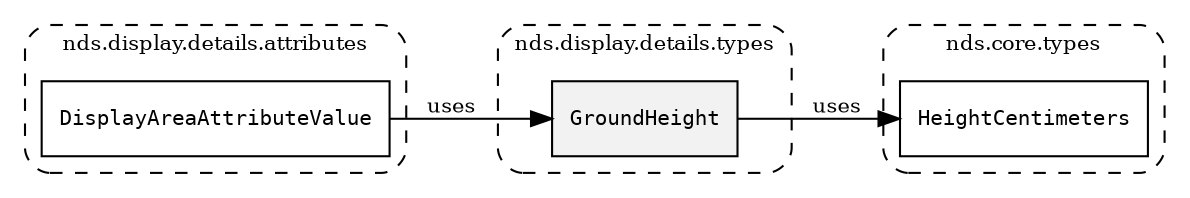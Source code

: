 /**
 * This dot file creates symbol collaboration diagram for GroundHeight.
 */
digraph ZSERIO
{
    node [shape=box, fontsize=10];
    rankdir="LR";
    fontsize=10;
    tooltip="GroundHeight collaboration diagram";

    subgraph "cluster_nds.display.details.types"
    {
        style="dashed, rounded";
        label="nds.display.details.types";
        tooltip="Package nds.display.details.types";
        href="../../../content/packages/nds.display.details.types.html#Package-nds-display-details-types";
        target="_parent";

        "GroundHeight" [style="filled", fillcolor="#0000000D", target="_parent", label=<<font face="monospace"><table align="center" border="0" cellspacing="0" cellpadding="0"><tr><td href="../../../content/packages/nds.display.details.types.html#Subtype-GroundHeight" title="Subtype defined in nds.display.details.types">GroundHeight</td></tr></table></font>>];
    }

    subgraph "cluster_nds.core.types"
    {
        style="dashed, rounded";
        label="nds.core.types";
        tooltip="Package nds.core.types";
        href="../../../content/packages/nds.core.types.html#Package-nds-core-types";
        target="_parent";

        "HeightCentimeters" [target="_parent", label=<<font face="monospace"><table align="center" border="0" cellspacing="0" cellpadding="0"><tr><td href="../../../content/packages/nds.core.types.html#Subtype-HeightCentimeters" title="Subtype defined in nds.core.types">HeightCentimeters</td></tr></table></font>>];
    }

    subgraph "cluster_nds.display.details.attributes"
    {
        style="dashed, rounded";
        label="nds.display.details.attributes";
        tooltip="Package nds.display.details.attributes";
        href="../../../content/packages/nds.display.details.attributes.html#Package-nds-display-details-attributes";
        target="_parent";

        "DisplayAreaAttributeValue" [target="_parent", label=<<font face="monospace"><table align="center" border="0" cellspacing="0" cellpadding="0"><tr><td href="../../../content/packages/nds.display.details.attributes.html#Choice-DisplayAreaAttributeValue" title="Choice defined in nds.display.details.attributes">DisplayAreaAttributeValue</td></tr></table></font>>];
    }

    "GroundHeight" -> "HeightCentimeters" [label="uses", fontsize=10];
    "DisplayAreaAttributeValue" -> "GroundHeight" [label="uses", fontsize=10];
}
